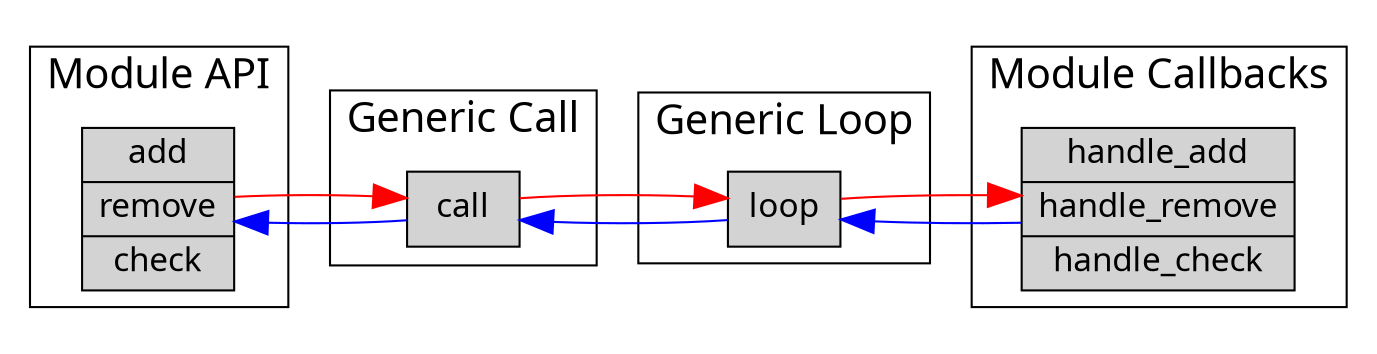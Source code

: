 digraph GS {

    graph [pad=0.2, fontname="UbuntuMono", fontsize=20]
    node [shape=box, style=filled, fontname="UbuntuMono", fontsize=16]

    rankdir=LR;

    subgraph cluster1 {
        label = "Module API";
        api [shape=record, label="add|remove|check"];
    }
    
    subgraph cluster2 {
        node [shape=record];
        label = "Generic Call";
        call;
    }
    
    subgraph cluster3 {
        label = "Generic Loop";
        loop;
    }
    
    subgraph cluster4 {
        label = "Module Callbacks";
        handle [shape=record, label="handle_add|handle_remove|handle_check"];
    }
    
    edge [color=red, arrowsize=1.6];
    api -> call;
    call -> loop;
    loop -> handle;
    
    edge [color=blue];
    handle -> loop;
    loop -> call;
    call -> api;
}
